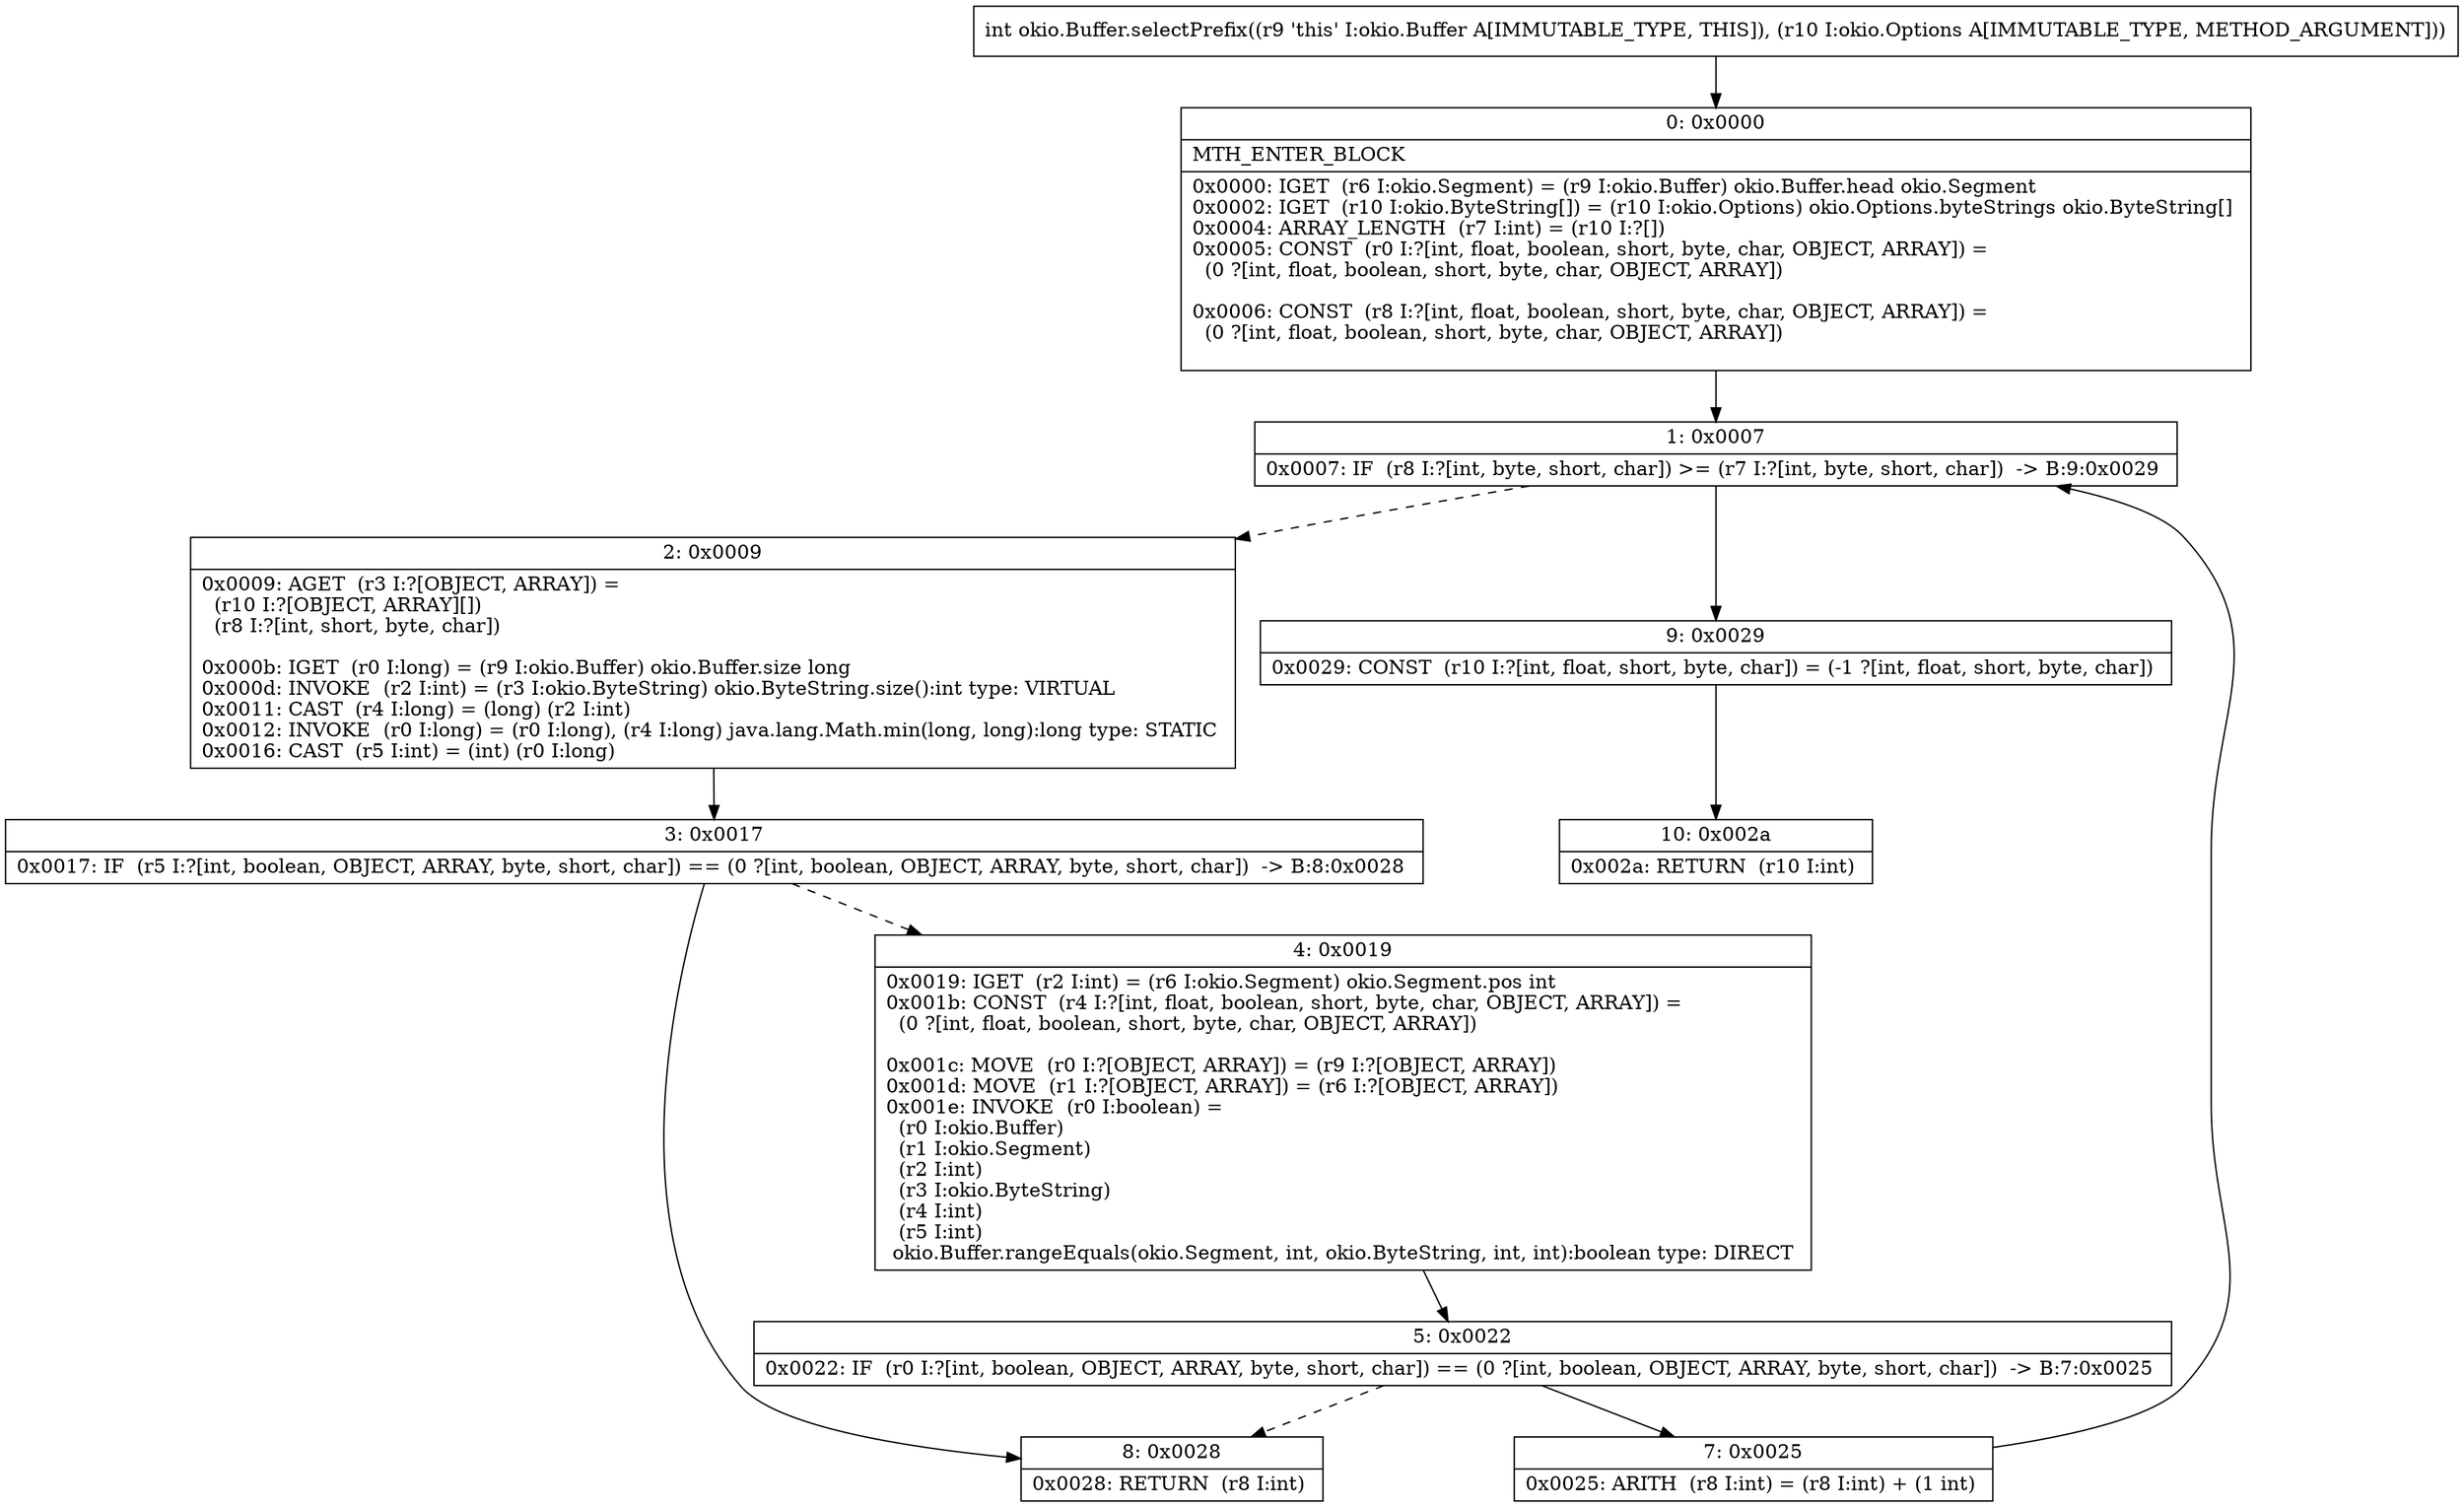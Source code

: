 digraph "CFG forokio.Buffer.selectPrefix(Lokio\/Options;)I" {
Node_0 [shape=record,label="{0\:\ 0x0000|MTH_ENTER_BLOCK\l|0x0000: IGET  (r6 I:okio.Segment) = (r9 I:okio.Buffer) okio.Buffer.head okio.Segment \l0x0002: IGET  (r10 I:okio.ByteString[]) = (r10 I:okio.Options) okio.Options.byteStrings okio.ByteString[] \l0x0004: ARRAY_LENGTH  (r7 I:int) = (r10 I:?[]) \l0x0005: CONST  (r0 I:?[int, float, boolean, short, byte, char, OBJECT, ARRAY]) = \l  (0 ?[int, float, boolean, short, byte, char, OBJECT, ARRAY])\l \l0x0006: CONST  (r8 I:?[int, float, boolean, short, byte, char, OBJECT, ARRAY]) = \l  (0 ?[int, float, boolean, short, byte, char, OBJECT, ARRAY])\l \l}"];
Node_1 [shape=record,label="{1\:\ 0x0007|0x0007: IF  (r8 I:?[int, byte, short, char]) \>= (r7 I:?[int, byte, short, char])  \-\> B:9:0x0029 \l}"];
Node_2 [shape=record,label="{2\:\ 0x0009|0x0009: AGET  (r3 I:?[OBJECT, ARRAY]) = \l  (r10 I:?[OBJECT, ARRAY][])\l  (r8 I:?[int, short, byte, char])\l \l0x000b: IGET  (r0 I:long) = (r9 I:okio.Buffer) okio.Buffer.size long \l0x000d: INVOKE  (r2 I:int) = (r3 I:okio.ByteString) okio.ByteString.size():int type: VIRTUAL \l0x0011: CAST  (r4 I:long) = (long) (r2 I:int) \l0x0012: INVOKE  (r0 I:long) = (r0 I:long), (r4 I:long) java.lang.Math.min(long, long):long type: STATIC \l0x0016: CAST  (r5 I:int) = (int) (r0 I:long) \l}"];
Node_3 [shape=record,label="{3\:\ 0x0017|0x0017: IF  (r5 I:?[int, boolean, OBJECT, ARRAY, byte, short, char]) == (0 ?[int, boolean, OBJECT, ARRAY, byte, short, char])  \-\> B:8:0x0028 \l}"];
Node_4 [shape=record,label="{4\:\ 0x0019|0x0019: IGET  (r2 I:int) = (r6 I:okio.Segment) okio.Segment.pos int \l0x001b: CONST  (r4 I:?[int, float, boolean, short, byte, char, OBJECT, ARRAY]) = \l  (0 ?[int, float, boolean, short, byte, char, OBJECT, ARRAY])\l \l0x001c: MOVE  (r0 I:?[OBJECT, ARRAY]) = (r9 I:?[OBJECT, ARRAY]) \l0x001d: MOVE  (r1 I:?[OBJECT, ARRAY]) = (r6 I:?[OBJECT, ARRAY]) \l0x001e: INVOKE  (r0 I:boolean) = \l  (r0 I:okio.Buffer)\l  (r1 I:okio.Segment)\l  (r2 I:int)\l  (r3 I:okio.ByteString)\l  (r4 I:int)\l  (r5 I:int)\l okio.Buffer.rangeEquals(okio.Segment, int, okio.ByteString, int, int):boolean type: DIRECT \l}"];
Node_5 [shape=record,label="{5\:\ 0x0022|0x0022: IF  (r0 I:?[int, boolean, OBJECT, ARRAY, byte, short, char]) == (0 ?[int, boolean, OBJECT, ARRAY, byte, short, char])  \-\> B:7:0x0025 \l}"];
Node_7 [shape=record,label="{7\:\ 0x0025|0x0025: ARITH  (r8 I:int) = (r8 I:int) + (1 int) \l}"];
Node_8 [shape=record,label="{8\:\ 0x0028|0x0028: RETURN  (r8 I:int) \l}"];
Node_9 [shape=record,label="{9\:\ 0x0029|0x0029: CONST  (r10 I:?[int, float, short, byte, char]) = (\-1 ?[int, float, short, byte, char]) \l}"];
Node_10 [shape=record,label="{10\:\ 0x002a|0x002a: RETURN  (r10 I:int) \l}"];
MethodNode[shape=record,label="{int okio.Buffer.selectPrefix((r9 'this' I:okio.Buffer A[IMMUTABLE_TYPE, THIS]), (r10 I:okio.Options A[IMMUTABLE_TYPE, METHOD_ARGUMENT])) }"];
MethodNode -> Node_0;
Node_0 -> Node_1;
Node_1 -> Node_2[style=dashed];
Node_1 -> Node_9;
Node_2 -> Node_3;
Node_3 -> Node_4[style=dashed];
Node_3 -> Node_8;
Node_4 -> Node_5;
Node_5 -> Node_7;
Node_5 -> Node_8[style=dashed];
Node_7 -> Node_1;
Node_9 -> Node_10;
}

